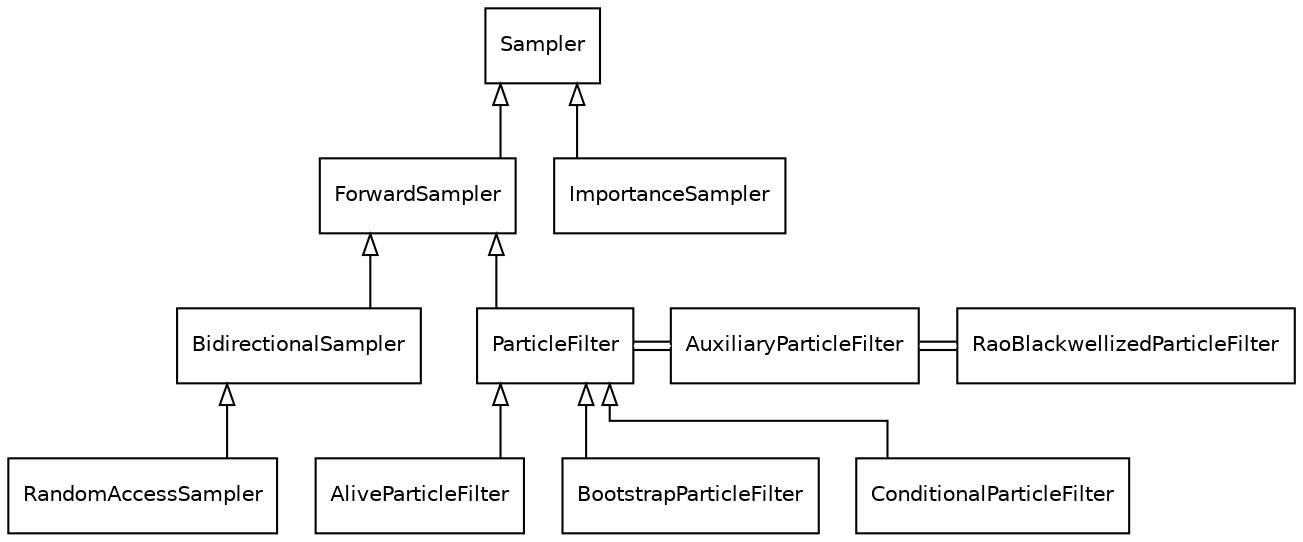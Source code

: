 digraph {
  splines=ortho
  concentrate=true
  rankdir=BT
  node [shape=box,fontname=Helvetica,fontsize=10,margin="0.1,0.01"]
  edge [arrowhead=empty]

  Sampler [href="../classes/Sampler/",target="_top"]
  ForwardSampler [href="../classes/ForwardSampler/",target="_top"]
  BidirectionalSampler [href="../classes/BidirectionalSampler/",target="_top"]
  RandomAccessSampler [href="../classes/RandomAccessSampler/",target="_top"]

  ImportanceSampler [href="../classes/ImportanceSampler/",target="_top"]
  ParticleFilter [href="../classes/ParticleFilter/",target="_top"]
  AuxiliaryParticleFilter [href="../classes/AuxiliaryParticleFilter/",target="_top"]
  RaoBlackwellizedParticleFilter [href="../classes/RaoBlackwellizedParticleFilter/",target="_top"]

  AliveParticleFilter [href="../classes/AliveParticleFilter/",target="_top"]
  BootstrapParticleFilter [href="../classes/BootstrapParticleFilter/",target="_top"]
  ConditionalParticleFilter [href="../classes/ConditionalParticleFilter/",target="_top"]

  ForwardSampler -> Sampler
  BidirectionalSampler -> ForwardSampler
  RandomAccessSampler -> BidirectionalSampler

  ImportanceSampler -> Sampler
  ParticleFilter -> ForwardSampler
  BootstrapParticleFilter -> ParticleFilter
  AliveParticleFilter -> ParticleFilter
  ConditionalParticleFilter -> ParticleFilter

  edge [arrowhead=none,color="black:white:black"]
  AuxiliaryParticleFilter -> ParticleFilter [constraint=false]
  RaoBlackwellizedParticleFilter -> AuxiliaryParticleFilter  [constraint=false]
  {rank=same; AuxiliaryParticleFilter; RaoBlackwellizedParticleFilter; ParticleFilter}
}
